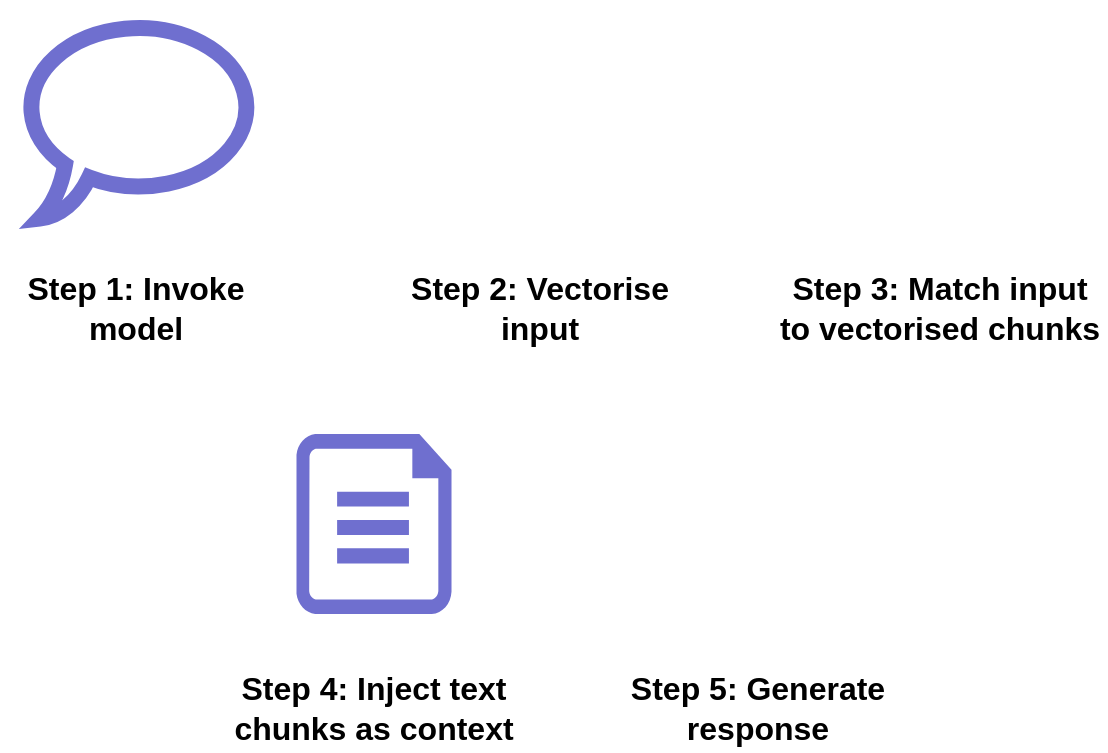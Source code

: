 <mxfile version="26.0.5">
  <diagram name="Page-1" id="ccCTMHh4CwFcRgM62GV4">
    <mxGraphModel dx="1195" dy="643" grid="1" gridSize="10" guides="1" tooltips="1" connect="1" arrows="1" fold="1" page="1" pageScale="1" pageWidth="827" pageHeight="1169" math="0" shadow="0">
      <root>
        <mxCell id="0" />
        <mxCell id="1" parent="0" />
        <mxCell id="EnZ7MOf_cU_5Bz3SQRwK-4" value="Step 1: Invoke model" style="text;html=1;align=center;verticalAlign=middle;whiteSpace=wrap;rounded=0;fontSize=16;fontStyle=1" vertex="1" parent="1">
          <mxGeometry x="72" y="368" width="136" height="42" as="geometry" />
        </mxCell>
        <mxCell id="EnZ7MOf_cU_5Bz3SQRwK-5" value="" style="whiteSpace=wrap;html=1;shape=mxgraph.basic.oval_callout;strokeWidth=8;strokeColor=#6f6fcf;fillColor=none;" vertex="1" parent="1">
          <mxGeometry x="82" y="244.3" width="120" height="100" as="geometry" />
        </mxCell>
        <mxCell id="EnZ7MOf_cU_5Bz3SQRwK-6" value="Step 2: Vectorise input" style="text;html=1;align=center;verticalAlign=middle;whiteSpace=wrap;rounded=0;fontSize=16;fontStyle=1" vertex="1" parent="1">
          <mxGeometry x="274" y="368" width="136" height="42" as="geometry" />
        </mxCell>
        <mxCell id="EnZ7MOf_cU_5Bz3SQRwK-7" value="Step 3: Match input to vectorised chunks" style="text;html=1;align=center;verticalAlign=middle;whiteSpace=wrap;rounded=0;fontSize=16;fontStyle=1" vertex="1" parent="1">
          <mxGeometry x="459" y="368" width="166" height="42" as="geometry" />
        </mxCell>
        <mxCell id="EnZ7MOf_cU_5Bz3SQRwK-8" value="" style="shape=image;html=1;verticalAlign=top;verticalLabelPosition=bottom;labelBackgroundColor=#ffffff;imageAspect=0;aspect=fixed;image=https://cdn1.iconfinder.com/data/icons/unicons-line-vol-1/24/brain-128.png" vertex="1" parent="1">
          <mxGeometry x="483" y="235.3" width="118" height="118" as="geometry" />
        </mxCell>
        <mxCell id="EnZ7MOf_cU_5Bz3SQRwK-9" value="Step 4: Inject text chunks as context" style="text;html=1;align=center;verticalAlign=middle;whiteSpace=wrap;rounded=0;fontSize=16;fontStyle=1" vertex="1" parent="1">
          <mxGeometry x="186" y="568" width="146" height="42" as="geometry" />
        </mxCell>
        <mxCell id="EnZ7MOf_cU_5Bz3SQRwK-10" value="" style="shape=image;html=1;verticalAlign=top;verticalLabelPosition=bottom;labelBackgroundColor=#ffffff;imageAspect=0;aspect=fixed;image=https://cdn1.iconfinder.com/data/icons/unicons-line-vol-6/24/vector-square-128.png" vertex="1" parent="1">
          <mxGeometry x="280.25" y="235.3" width="119" height="118" as="geometry" />
        </mxCell>
        <mxCell id="EnZ7MOf_cU_5Bz3SQRwK-11" value="Step 5: Generate response" style="text;html=1;align=center;verticalAlign=middle;whiteSpace=wrap;rounded=0;fontSize=16;fontStyle=1" vertex="1" parent="1">
          <mxGeometry x="378.25" y="568" width="146" height="42" as="geometry" />
        </mxCell>
        <mxCell id="EnZ7MOf_cU_5Bz3SQRwK-18" value="" style="shape=image;html=1;verticalAlign=top;verticalLabelPosition=bottom;labelBackgroundColor=#ffffff;imageAspect=0;aspect=fixed;image=https://cdn1.iconfinder.com/data/icons/unicons-line-vol-1/24/brain-128.png" vertex="1" parent="1">
          <mxGeometry x="392.25" y="440" width="118" height="118" as="geometry" />
        </mxCell>
        <mxCell id="EnZ7MOf_cU_5Bz3SQRwK-19" value="" style="verticalLabelPosition=bottom;html=1;verticalAlign=top;align=center;strokeColor=none;fillColor=#6f6fcf;shape=mxgraph.azure.file;pointerEvents=1;" vertex="1" parent="1">
          <mxGeometry x="220.25" y="452" width="77.5" height="90" as="geometry" />
        </mxCell>
      </root>
    </mxGraphModel>
  </diagram>
</mxfile>
